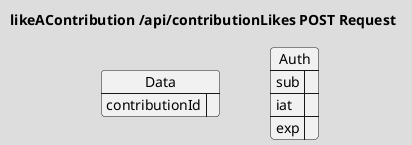 @startuml likeAContribution-Request
!theme toy
title "likeAContribution /api/contributionLikes POST Request"

json Data {
    "contributionId": ""
}

json Auth {
    "sub": "",
    "iat": "",
    "exp": ""
}
@enduml
@startuml likeAContribution-Response
!theme toy
title "likeAContribution /api/contributionLikes POST Response"

json Data {
    "contributionLikeId": ""
}
@enduml
